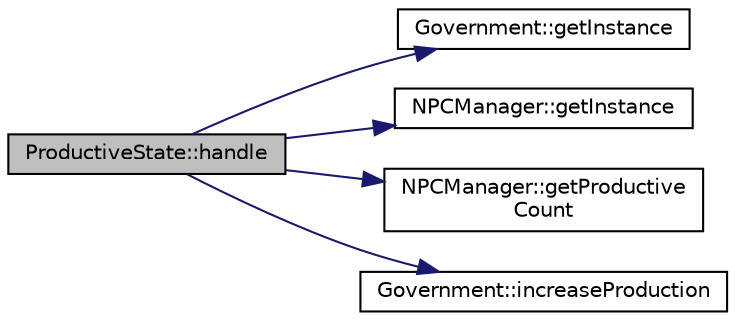 digraph "ProductiveState::handle"
{
 // LATEX_PDF_SIZE
  edge [fontname="Helvetica",fontsize="10",labelfontname="Helvetica",labelfontsize="10"];
  node [fontname="Helvetica",fontsize="10",shape=record];
  rankdir="LR";
  Node1 [label="ProductiveState::handle",height=0.2,width=0.4,color="black", fillcolor="grey75", style="filled", fontcolor="black",tooltip="Handles the logic for productivity boosts."];
  Node1 -> Node2 [color="midnightblue",fontsize="10",style="solid",fontname="Helvetica"];
  Node2 [label="Government::getInstance",height=0.2,width=0.4,color="black", fillcolor="white", style="filled",URL="$classGovernment.html#a18e3da6a1d6cae38f6eea1d50fe77288",tooltip="Retrieves the singleton instance of the Government class."];
  Node1 -> Node3 [color="midnightblue",fontsize="10",style="solid",fontname="Helvetica"];
  Node3 [label="NPCManager::getInstance",height=0.2,width=0.4,color="black", fillcolor="white", style="filled",URL="$classNPCManager.html#a29c578e3b969f7438d6025dd3fc21c50",tooltip="Retrieves the singleton instance of NPCManager."];
  Node1 -> Node4 [color="midnightblue",fontsize="10",style="solid",fontname="Helvetica"];
  Node4 [label="NPCManager::getProductive\lCount",height=0.2,width=0.4,color="black", fillcolor="white", style="filled",URL="$classNPCManager.html#a127118e337db428998e8f9548b013b79",tooltip="Retrieves the count of NPCs in the Productive state."];
  Node1 -> Node5 [color="midnightblue",fontsize="10",style="solid",fontname="Helvetica"];
  Node5 [label="Government::increaseProduction",height=0.2,width=0.4,color="black", fillcolor="white", style="filled",URL="$classGovernment.html#ac8c79964bc70d1551d801732bc4defc2",tooltip="Increases the production rate by a specified factor."];
}
